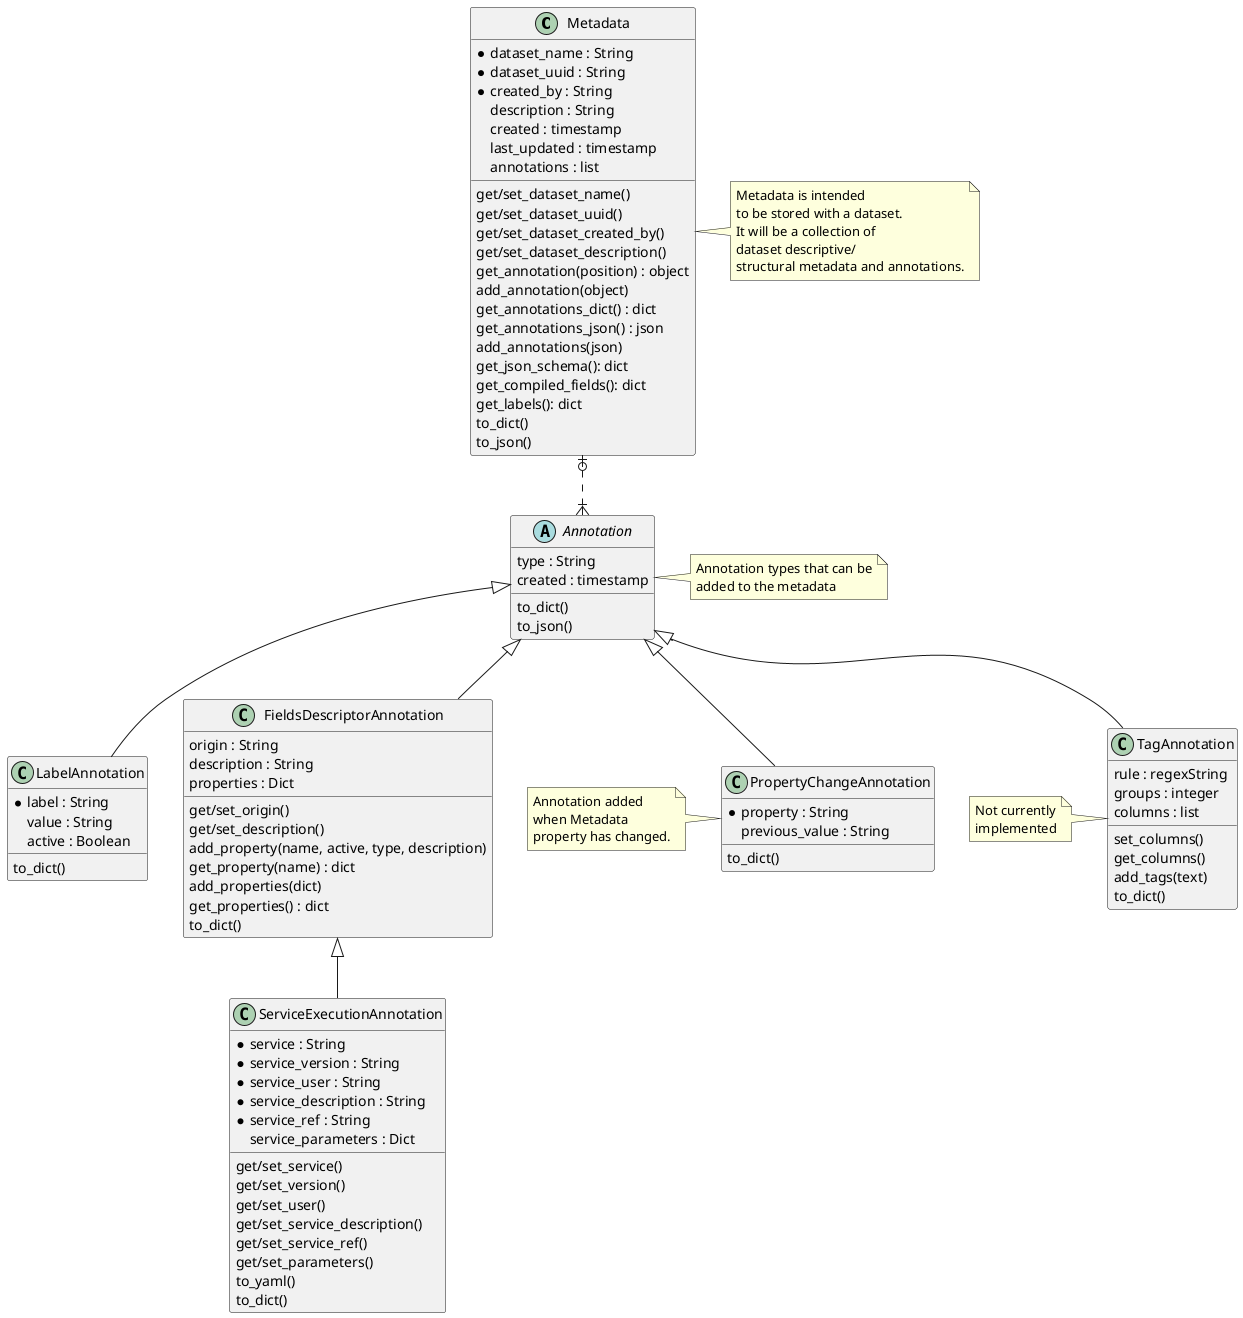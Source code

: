 @startuml
class Metadata {
    *dataset_name : String
    *dataset_uuid : String
    *created_by : String
    description : String
    created : timestamp
    last_updated : timestamp
    annotations : list
    get/set_dataset_name()
    get/set_dataset_uuid()
    get/set_dataset_created_by()
    get/set_dataset_description()
    get_annotation(position) : object
    add_annotation(object)
    get_annotations_dict() : dict
    get_annotations_json() : json
    add_annotations(json)
    get_json_schema(): dict
    get_compiled_fields(): dict
    get_labels(): dict
    to_dict()
    to_json()
}
note right: Metadata is intended\nto be stored with a dataset.\nIt will be a collection of\ndataset descriptive/\nstructural metadata and annotations.

abstract class Annotation {
    type : String
    created : timestamp
    to_dict()
    to_json()
}
note right: Annotation types that can be\nadded to the metadata

class PropertyChangeAnnotation {
    *property : String
    previous_value : String
    to_dict()
}
note left: Annotation added\nwhen Metadata\nproperty has changed.

class LabelAnnotation {
    *label : String
    value : String
    active : Boolean
    to_dict()
}

class TagAnnotation {
    rule : regexString
    groups : integer
    columns : list
    set_columns()
    get_columns()
    add_tags(text)
    to_dict()
}
note left: Not currently\nimplemented

class FieldsDescriptorAnnotation {
    origin : String
    description : String
    properties : Dict
    get/set_origin()
    get/set_description()
    add_property(name, active, type, description)
    get_property(name) : dict
    add_properties(dict)
    get_properties() : dict
    to_dict()
}

class ServiceExecutionAnnotation {
    *service : String
    *service_version : String
    *service_user : String
    *service_description : String
    *service_ref : String
    service_parameters : Dict
    get/set_service()
    get/set_version()
    get/set_user()
    get/set_service_description()
    get/set_service_ref()
    get/set_parameters()
    to_yaml()
    to_dict()
}

Metadata  |o..|{   Annotation
Annotation <|-- LabelAnnotation
Annotation <|-- PropertyChangeAnnotation
Annotation <|-- FieldsDescriptorAnnotation
FieldsDescriptorAnnotation <|-- ServiceExecutionAnnotation
Annotation <|-- TagAnnotation
@enduml